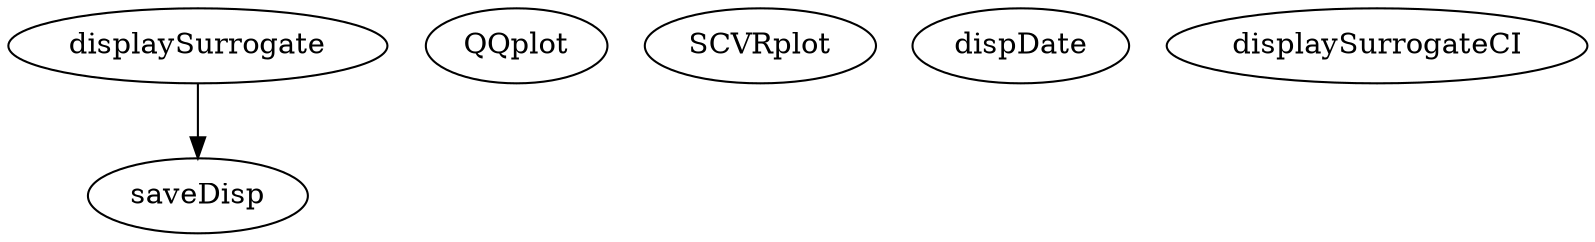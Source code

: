 /* Created by mdot for Matlab */
digraph m2html {
  displaySurrogate -> saveDisp;

  QQplot [URL="QQplot.html"];
  SCVRplot [URL="SCVRplot.html"];
  dispDate [URL="dispDate.html"];
  displaySurrogate [URL="displaySurrogate.html"];
  displaySurrogateCI [URL="displaySurrogateCI.html"];
  saveDisp [URL="saveDisp.html"];
}